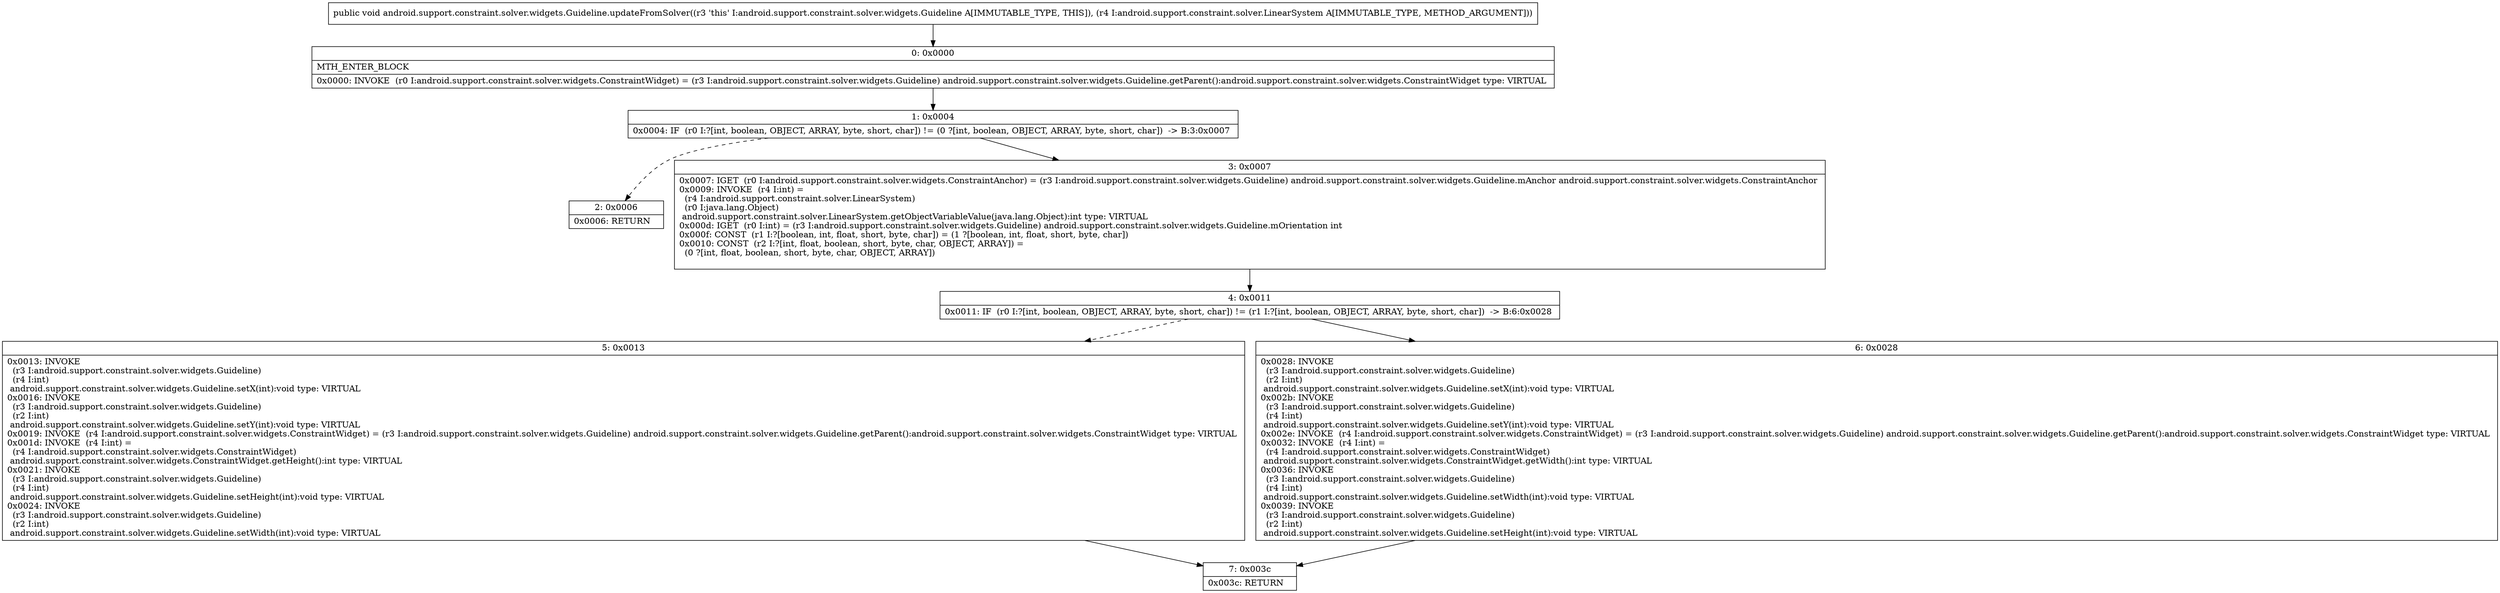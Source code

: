 digraph "CFG forandroid.support.constraint.solver.widgets.Guideline.updateFromSolver(Landroid\/support\/constraint\/solver\/LinearSystem;)V" {
Node_0 [shape=record,label="{0\:\ 0x0000|MTH_ENTER_BLOCK\l|0x0000: INVOKE  (r0 I:android.support.constraint.solver.widgets.ConstraintWidget) = (r3 I:android.support.constraint.solver.widgets.Guideline) android.support.constraint.solver.widgets.Guideline.getParent():android.support.constraint.solver.widgets.ConstraintWidget type: VIRTUAL \l}"];
Node_1 [shape=record,label="{1\:\ 0x0004|0x0004: IF  (r0 I:?[int, boolean, OBJECT, ARRAY, byte, short, char]) != (0 ?[int, boolean, OBJECT, ARRAY, byte, short, char])  \-\> B:3:0x0007 \l}"];
Node_2 [shape=record,label="{2\:\ 0x0006|0x0006: RETURN   \l}"];
Node_3 [shape=record,label="{3\:\ 0x0007|0x0007: IGET  (r0 I:android.support.constraint.solver.widgets.ConstraintAnchor) = (r3 I:android.support.constraint.solver.widgets.Guideline) android.support.constraint.solver.widgets.Guideline.mAnchor android.support.constraint.solver.widgets.ConstraintAnchor \l0x0009: INVOKE  (r4 I:int) = \l  (r4 I:android.support.constraint.solver.LinearSystem)\l  (r0 I:java.lang.Object)\l android.support.constraint.solver.LinearSystem.getObjectVariableValue(java.lang.Object):int type: VIRTUAL \l0x000d: IGET  (r0 I:int) = (r3 I:android.support.constraint.solver.widgets.Guideline) android.support.constraint.solver.widgets.Guideline.mOrientation int \l0x000f: CONST  (r1 I:?[boolean, int, float, short, byte, char]) = (1 ?[boolean, int, float, short, byte, char]) \l0x0010: CONST  (r2 I:?[int, float, boolean, short, byte, char, OBJECT, ARRAY]) = \l  (0 ?[int, float, boolean, short, byte, char, OBJECT, ARRAY])\l \l}"];
Node_4 [shape=record,label="{4\:\ 0x0011|0x0011: IF  (r0 I:?[int, boolean, OBJECT, ARRAY, byte, short, char]) != (r1 I:?[int, boolean, OBJECT, ARRAY, byte, short, char])  \-\> B:6:0x0028 \l}"];
Node_5 [shape=record,label="{5\:\ 0x0013|0x0013: INVOKE  \l  (r3 I:android.support.constraint.solver.widgets.Guideline)\l  (r4 I:int)\l android.support.constraint.solver.widgets.Guideline.setX(int):void type: VIRTUAL \l0x0016: INVOKE  \l  (r3 I:android.support.constraint.solver.widgets.Guideline)\l  (r2 I:int)\l android.support.constraint.solver.widgets.Guideline.setY(int):void type: VIRTUAL \l0x0019: INVOKE  (r4 I:android.support.constraint.solver.widgets.ConstraintWidget) = (r3 I:android.support.constraint.solver.widgets.Guideline) android.support.constraint.solver.widgets.Guideline.getParent():android.support.constraint.solver.widgets.ConstraintWidget type: VIRTUAL \l0x001d: INVOKE  (r4 I:int) = \l  (r4 I:android.support.constraint.solver.widgets.ConstraintWidget)\l android.support.constraint.solver.widgets.ConstraintWidget.getHeight():int type: VIRTUAL \l0x0021: INVOKE  \l  (r3 I:android.support.constraint.solver.widgets.Guideline)\l  (r4 I:int)\l android.support.constraint.solver.widgets.Guideline.setHeight(int):void type: VIRTUAL \l0x0024: INVOKE  \l  (r3 I:android.support.constraint.solver.widgets.Guideline)\l  (r2 I:int)\l android.support.constraint.solver.widgets.Guideline.setWidth(int):void type: VIRTUAL \l}"];
Node_6 [shape=record,label="{6\:\ 0x0028|0x0028: INVOKE  \l  (r3 I:android.support.constraint.solver.widgets.Guideline)\l  (r2 I:int)\l android.support.constraint.solver.widgets.Guideline.setX(int):void type: VIRTUAL \l0x002b: INVOKE  \l  (r3 I:android.support.constraint.solver.widgets.Guideline)\l  (r4 I:int)\l android.support.constraint.solver.widgets.Guideline.setY(int):void type: VIRTUAL \l0x002e: INVOKE  (r4 I:android.support.constraint.solver.widgets.ConstraintWidget) = (r3 I:android.support.constraint.solver.widgets.Guideline) android.support.constraint.solver.widgets.Guideline.getParent():android.support.constraint.solver.widgets.ConstraintWidget type: VIRTUAL \l0x0032: INVOKE  (r4 I:int) = \l  (r4 I:android.support.constraint.solver.widgets.ConstraintWidget)\l android.support.constraint.solver.widgets.ConstraintWidget.getWidth():int type: VIRTUAL \l0x0036: INVOKE  \l  (r3 I:android.support.constraint.solver.widgets.Guideline)\l  (r4 I:int)\l android.support.constraint.solver.widgets.Guideline.setWidth(int):void type: VIRTUAL \l0x0039: INVOKE  \l  (r3 I:android.support.constraint.solver.widgets.Guideline)\l  (r2 I:int)\l android.support.constraint.solver.widgets.Guideline.setHeight(int):void type: VIRTUAL \l}"];
Node_7 [shape=record,label="{7\:\ 0x003c|0x003c: RETURN   \l}"];
MethodNode[shape=record,label="{public void android.support.constraint.solver.widgets.Guideline.updateFromSolver((r3 'this' I:android.support.constraint.solver.widgets.Guideline A[IMMUTABLE_TYPE, THIS]), (r4 I:android.support.constraint.solver.LinearSystem A[IMMUTABLE_TYPE, METHOD_ARGUMENT])) }"];
MethodNode -> Node_0;
Node_0 -> Node_1;
Node_1 -> Node_2[style=dashed];
Node_1 -> Node_3;
Node_3 -> Node_4;
Node_4 -> Node_5[style=dashed];
Node_4 -> Node_6;
Node_5 -> Node_7;
Node_6 -> Node_7;
}

